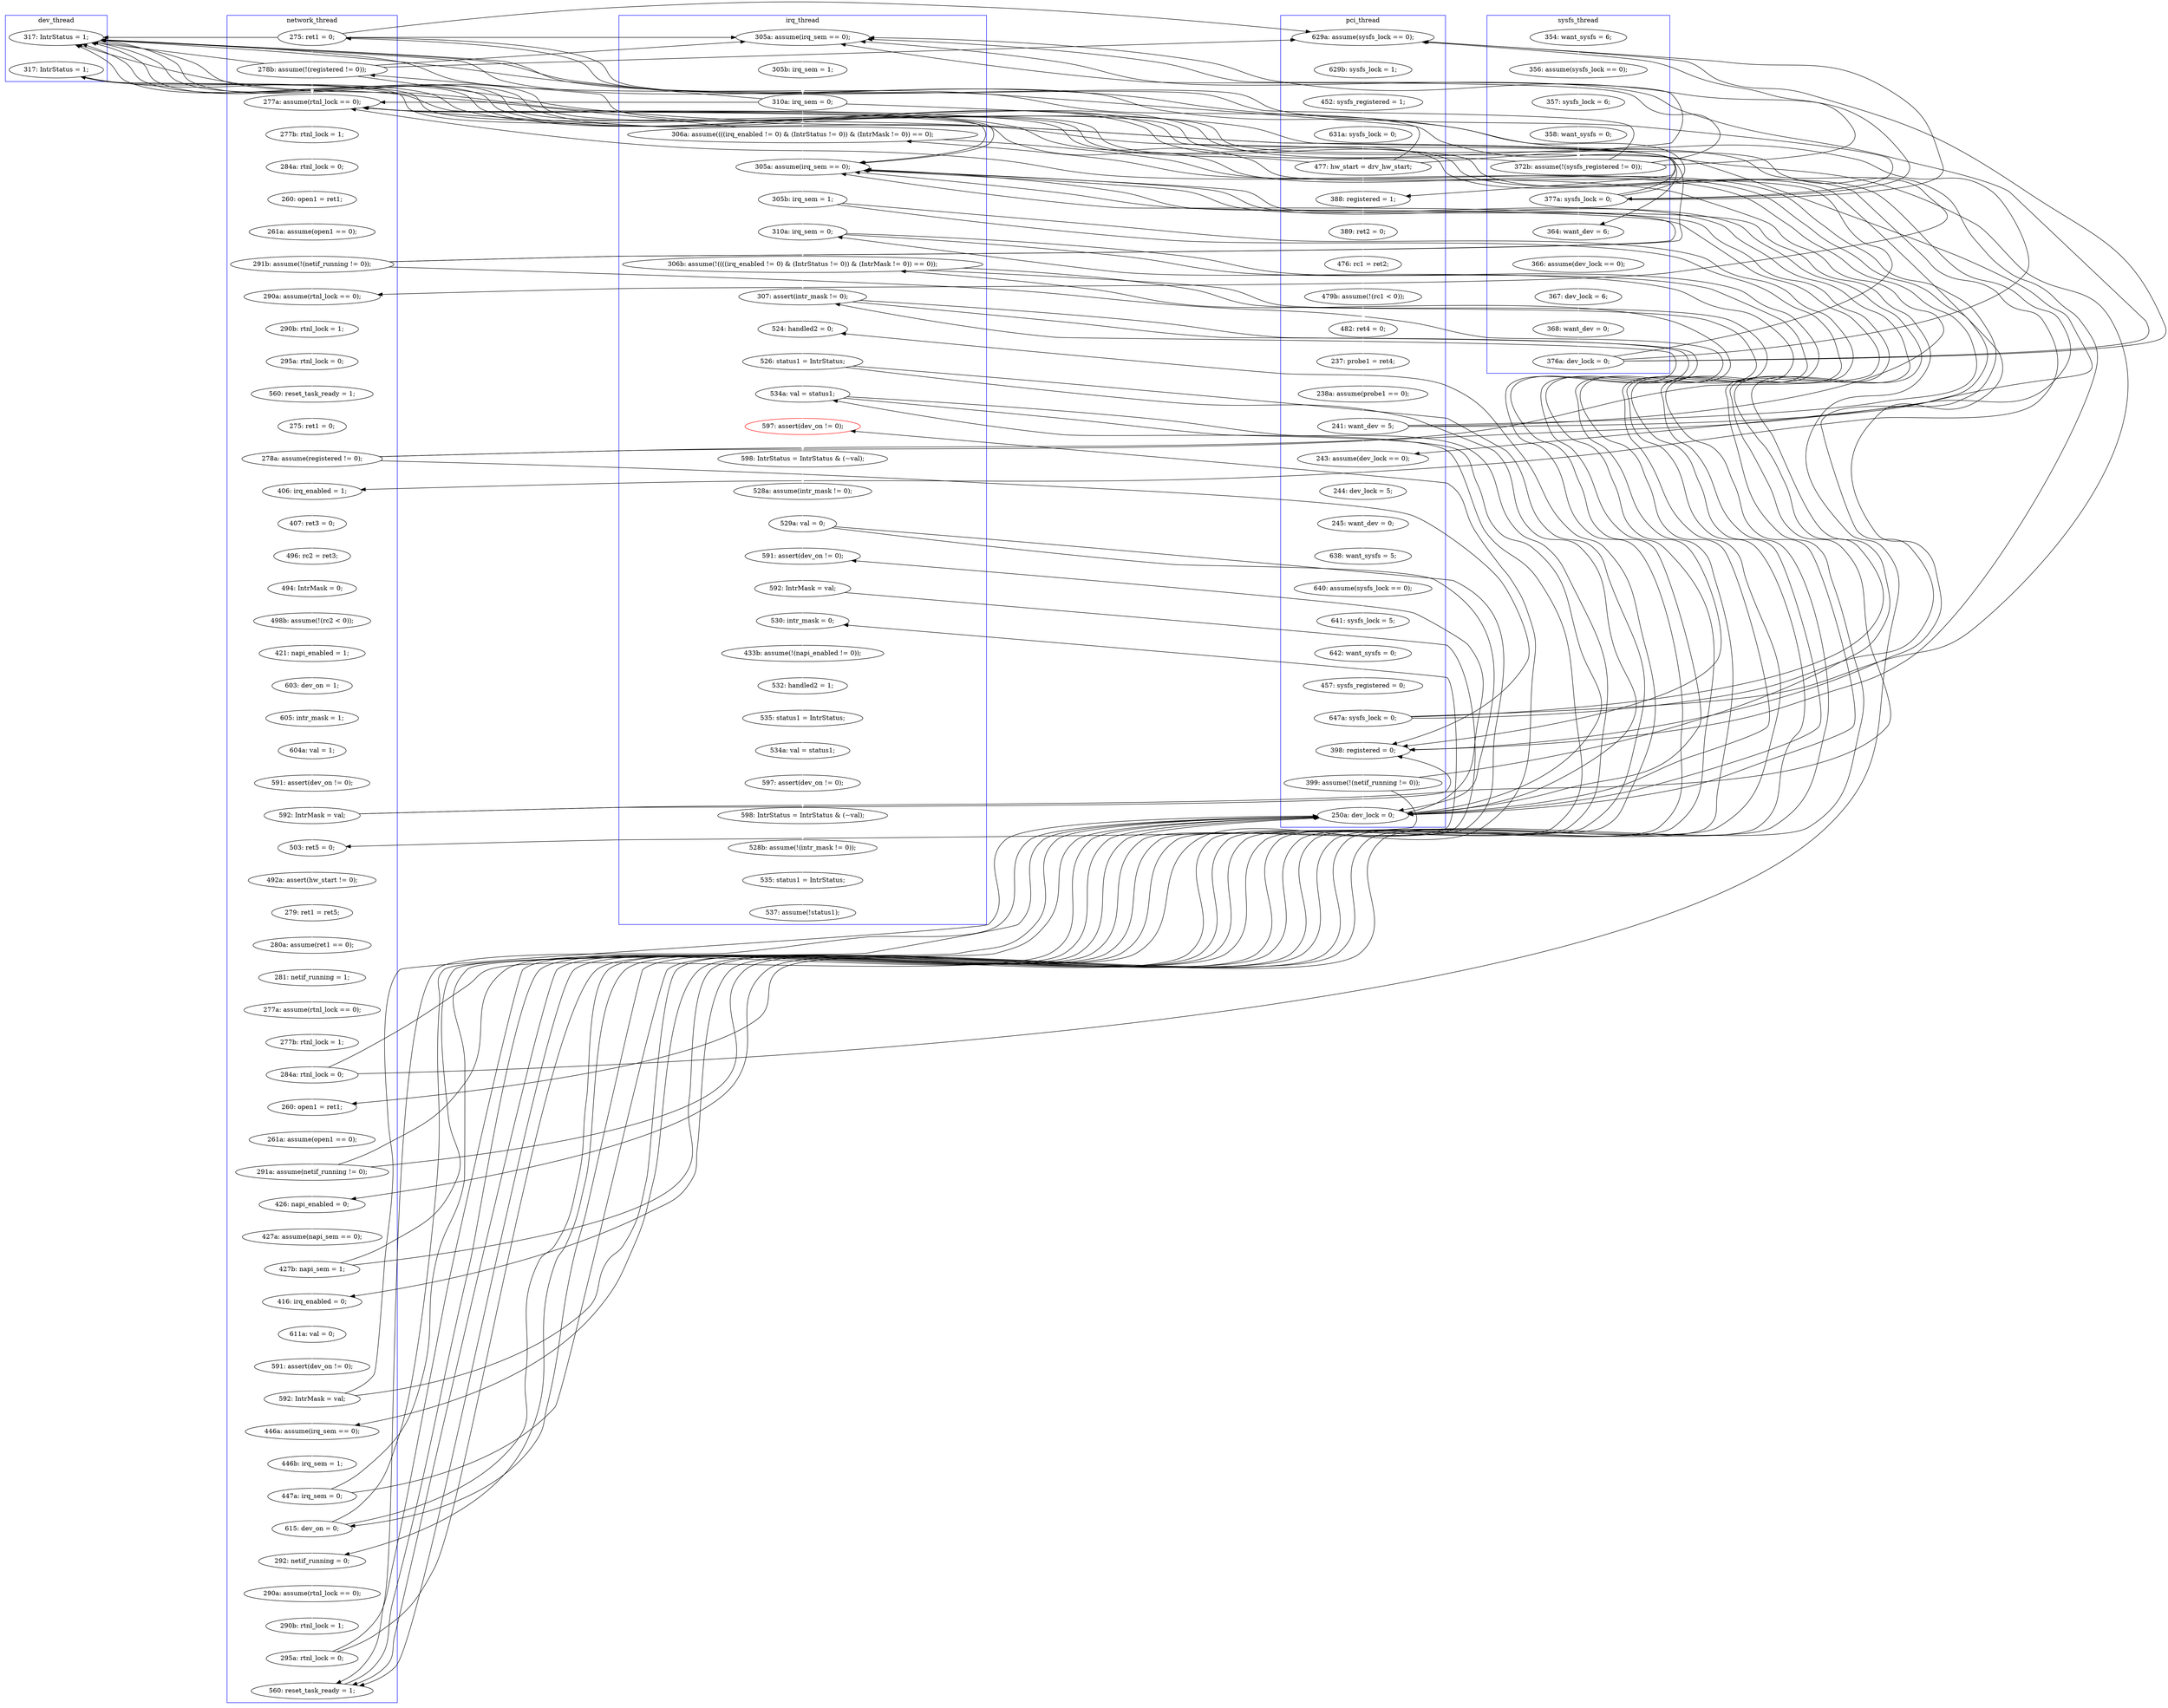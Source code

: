digraph Counterexample {
	222 -> 258 [color = black, style = solid, constraint = false]
	99 -> 100 [color = white, style = solid]
	192 -> 195 [color = white, style = solid]
	39 -> 70 [color = black, style = solid, constraint = false]
	123 -> 130 [color = white, style = solid]
	60 -> 65 [color = white, style = solid]
	146 -> 175 [color = black, style = solid, constraint = false]
	145 -> 155 [color = white, style = solid]
	65 -> 67 [color = white, style = solid]
	228 -> 229 [color = white, style = solid]
	89 -> 113 [color = black, style = solid, constraint = false]
	173 -> 175 [color = black, style = solid, constraint = false]
	35 -> 36 [color = white, style = solid]
	89 -> 92 [color = white, style = solid]
	239 -> 240 [color = black, style = solid, constraint = false]
	209 -> 258 [color = black, style = solid, constraint = false]
	125 -> 130 [color = black, style = solid, constraint = false]
	89 -> 90 [color = black, style = solid, constraint = false]
	125 -> 189 [color = black, style = solid, constraint = false]
	145 -> 175 [color = black, style = solid, constraint = false]
	48 -> 59 [color = black, style = solid, constraint = false]
	89 -> 125 [color = black, style = solid, constraint = false]
	39 -> 59 [color = black, style = solid, constraint = false]
	107 -> 109 [color = white, style = solid]
	176 -> 189 [color = black, style = solid, constraint = false]
	266 -> 268 [color = black, style = solid, constraint = false]
	208 -> 209 [color = white, style = solid]
	176 -> 178 [color = black, style = solid, constraint = false]
	59 -> 60 [color = white, style = solid]
	113 -> 114 [color = white, style = solid]
	79 -> 80 [color = white, style = solid]
	233 -> 239 [color = white, style = solid]
	53 -> 54 [color = white, style = solid]
	274 -> 275 [color = white, style = solid]
	49 -> 51 [color = white, style = solid]
	237 -> 258 [color = black, style = solid, constraint = false]
	45 -> 125 [color = black, style = solid, constraint = false]
	157 -> 159 [color = white, style = solid]
	187 -> 258 [color = black, style = solid, constraint = false]
	109 -> 189 [color = black, style = solid, constraint = false]
	145 -> 189 [color = black, style = solid, constraint = false]
	67 -> 69 [color = white, style = solid]
	94 -> 99 [color = white, style = solid]
	90 -> 189 [color = white, style = solid]
	213 -> 258 [color = black, style = solid, constraint = false]
	100 -> 101 [color = white, style = solid]
	90 -> 125 [color = black, style = solid, constraint = false]
	52 -> 53 [color = white, style = solid]
	109 -> 113 [color = black, style = solid, constraint = false]
	76 -> 78 [color = black, style = solid, constraint = false]
	169 -> 170 [color = white, style = solid]
	229 -> 233 [color = white, style = solid]
	47 -> 125 [color = black, style = solid, constraint = false]
	257 -> 258 [color = black, style = solid, constraint = false]
	186 -> 187 [color = white, style = solid]
	131 -> 132 [color = white, style = solid]
	34 -> 35 [color = white, style = solid]
	48 -> 70 [color = black, style = solid, constraint = false]
	258 -> 260 [color = black, style = solid, constraint = false]
	180 -> 183 [color = white, style = solid]
	45 -> 70 [color = black, style = solid, constraint = false]
	286 -> 287 [color = white, style = solid]
	200 -> 258 [color = black, style = solid, constraint = false]
	184 -> 185 [color = white, style = solid]
	233 -> 258 [color = black, style = solid, constraint = false]
	119 -> 123 [color = white, style = solid]
	207 -> 208 [color = white, style = solid]
	251 -> 255 [color = white, style = solid]
	101 -> 102 [color = white, style = solid]
	51 -> 52 [color = white, style = solid]
	214 -> 219 [color = white, style = solid]
	69 -> 125 [color = black, style = solid, constraint = false]
	170 -> 172 [color = white, style = solid]
	195 -> 200 [color = white, style = solid]
	187 -> 192 [color = white, style = solid]
	202 -> 213 [color = white, style = solid]
	54 -> 125 [color = black, style = solid, constraint = false]
	168 -> 169 [color = white, style = solid]
	202 -> 207 [color = black, style = solid, constraint = false]
	246 -> 247 [color = white, style = solid]
	190 -> 192 [color = black, style = solid, constraint = false]
	240 -> 250 [color = white, style = solid]
	223 -> 235 [color = white, style = solid]
	47 -> 59 [color = black, style = solid, constraint = false]
	240 -> 244 [color = black, style = solid, constraint = false]
	237 -> 239 [color = black, style = solid, constraint = false]
	257 -> 266 [color = black, style = solid, constraint = false]
	90 -> 92 [color = black, style = solid, constraint = false]
	179 -> 180 [color = white, style = solid]
	222 -> 228 [color = white, style = solid]
	102 -> 107 [color = white, style = solid]
	235 -> 237 [color = white, style = solid]
	247 -> 250 [color = black, style = solid, constraint = false]
	54 -> 70 [color = black, style = solid, constraint = false]
	247 -> 266 [color = white, style = solid]
	164 -> 168 [color = white, style = solid]
	109 -> 175 [color = white, style = solid]
	76 -> 125 [color = black, style = solid, constraint = false]
	161 -> 164 [color = white, style = solid]
	213 -> 214 [color = black, style = solid, constraint = false]
	244 -> 245 [color = white, style = solid]
	283 -> 286 [color = white, style = solid]
	247 -> 258 [color = black, style = solid, constraint = false]
	200 -> 202 [color = black, style = solid, constraint = false]
	80 -> 83 [color = white, style = solid]
	76 -> 113 [color = black, style = solid, constraint = false]
	78 -> 79 [color = white, style = solid]
	280 -> 283 [color = white, style = solid]
	137 -> 143 [color = white, style = solid]
	48 -> 113 [color = white, style = solid]
	175 -> 176 [color = white, style = solid]
	69 -> 78 [color = white, style = solid]
	219 -> 221 [color = white, style = solid]
	36 -> 37 [color = white, style = solid]
	209 -> 213 [color = black, style = solid, constraint = false]
	176 -> 258 [color = white, style = solid]
	146 -> 189 [color = black, style = solid, constraint = false]
	132 -> 137 [color = white, style = solid]
	172 -> 173 [color = white, style = solid]
	45 -> 59 [color = black, style = solid, constraint = false]
	47 -> 49 [color = white, style = solid]
	178 -> 179 [color = white, style = solid]
	123 -> 175 [color = black, style = solid, constraint = false]
	85 -> 88 [color = white, style = solid]
	125 -> 146 [color = white, style = solid]
	114 -> 115 [color = white, style = solid]
	45 -> 48 [color = white, style = solid]
	268 -> 272 [color = white, style = solid]
	258 -> 266 [color = black, style = solid, constraint = false]
	143 -> 145 [color = white, style = solid]
	275 -> 277 [color = white, style = solid]
	260 -> 261 [color = white, style = solid]
	76 -> 90 [color = white, style = solid]
	145 -> 146 [color = black, style = solid, constraint = false]
	83 -> 84 [color = white, style = solid]
	70 -> 71 [color = white, style = solid]
	116 -> 119 [color = white, style = solid]
	240 -> 258 [color = black, style = solid, constraint = false]
	250 -> 251 [color = white, style = solid]
	48 -> 49 [color = black, style = solid, constraint = false]
	93 -> 94 [color = white, style = solid]
	173 -> 178 [color = white, style = solid]
	130 -> 131 [color = white, style = solid]
	69 -> 113 [color = black, style = solid, constraint = false]
	125 -> 175 [color = black, style = solid, constraint = false]
	47 -> 70 [color = black, style = solid, constraint = false]
	71 -> 76 [color = white, style = solid]
	257 -> 260 [color = white, style = solid]
	39 -> 125 [color = black, style = solid, constraint = false]
	213 -> 223 [color = white, style = solid]
	156 -> 157 [color = white, style = solid]
	279 -> 280 [color = white, style = solid]
	54 -> 59 [color = black, style = solid, constraint = false]
	190 -> 258 [color = black, style = solid, constraint = false]
	39 -> 47 [color = white, style = solid]
	202 -> 258 [color = black, style = solid, constraint = false]
	209 -> 214 [color = white, style = solid]
	223 -> 258 [color = black, style = solid, constraint = false]
	255 -> 257 [color = white, style = solid]
	123 -> 189 [color = black, style = solid, constraint = false]
	239 -> 244 [color = white, style = solid]
	69 -> 70 [color = black, style = solid, constraint = false]
	237 -> 240 [color = white, style = solid]
	84 -> 85 [color = white, style = solid]
	54 -> 113 [color = black, style = solid, constraint = false]
	261 -> 266 [color = black, style = solid, constraint = false]
	187 -> 189 [color = black, style = solid, constraint = false]
	48 -> 125 [color = black, style = solid, constraint = false]
	90 -> 113 [color = black, style = solid, constraint = false]
	37 -> 39 [color = white, style = solid]
	189 -> 190 [color = white, style = solid]
	223 -> 228 [color = black, style = solid, constraint = false]
	173 -> 189 [color = black, style = solid, constraint = false]
	277 -> 279 [color = white, style = solid]
	123 -> 125 [color = black, style = solid, constraint = false]
	233 -> 235 [color = black, style = solid, constraint = false]
	185 -> 186 [color = white, style = solid]
	88 -> 89 [color = white, style = solid]
	159 -> 161 [color = white, style = solid]
	45 -> 47 [color = black, style = solid, constraint = false]
	200 -> 207 [color = white, style = solid]
	146 -> 155 [color = black, style = solid, constraint = false]
	221 -> 222 [color = white, style = solid]
	245 -> 246 [color = white, style = solid]
	115 -> 116 [color = white, style = solid]
	183 -> 184 [color = white, style = solid]
	47 -> 48 [color = black, style = solid, constraint = false]
	261 -> 268 [color = white, style = solid]
	222 -> 223 [color = black, style = solid, constraint = false]
	239 -> 258 [color = black, style = solid, constraint = false]
	39 -> 45 [color = black, style = solid, constraint = false]
	155 -> 156 [color = white, style = solid]
	272 -> 274 [color = white, style = solid]
	190 -> 202 [color = white, style = solid]
	109 -> 125 [color = black, style = solid, constraint = false]
	92 -> 93 [color = white, style = solid]
	subgraph cluster6 {
		label = sysfs_thread
		color = blue
		47  [label = "377a: sysfs_lock = 0;"]
		49  [label = "364: want_dev = 6;"]
		54  [label = "376a: dev_lock = 0;"]
		34  [label = "354: want_sysfs = 6;"]
		51  [label = "366: assume(dev_lock == 0);"]
		52  [label = "367: dev_lock = 6;"]
		36  [label = "357: sysfs_lock = 6;"]
		35  [label = "356: assume(sysfs_lock == 0);"]
		53  [label = "368: want_dev = 0;"]
		37  [label = "358: want_sysfs = 0;"]
		39  [label = "372b: assume(!(sysfs_registered != 0));"]
	}
	subgraph cluster1 {
		label = pci_thread
		color = blue
		69  [label = "477: hw_start = drv_hw_start;"]
		84  [label = "482: ret4 = 0;"]
		88  [label = "238a: assume(probe1 == 0);"]
		67  [label = "631a: sysfs_lock = 0;"]
		102  [label = "642: want_sysfs = 0;"]
		94  [label = "245: want_dev = 0;"]
		92  [label = "243: assume(dev_lock == 0);"]
		109  [label = "647a: sysfs_lock = 0;"]
		83  [label = "479b: assume(!(rc1 < 0));"]
		80  [label = "476: rc1 = ret2;"]
		101  [label = "641: sysfs_lock = 5;"]
		258  [label = "250a: dev_lock = 0;"]
		107  [label = "457: sysfs_registered = 0;"]
		79  [label = "389: ret2 = 0;"]
		93  [label = "244: dev_lock = 5;"]
		175  [label = "398: registered = 0;"]
		176  [label = "399: assume(!(netif_running != 0));"]
		99  [label = "638: want_sysfs = 5;"]
		65  [label = "452: sysfs_registered = 1;"]
		60  [label = "629b: sysfs_lock = 1;"]
		85  [label = "237: probe1 = ret4;"]
		100  [label = "640: assume(sysfs_lock == 0);"]
		78  [label = "388: registered = 1;"]
		59  [label = "629a: assume(sysfs_lock == 0);"]
		89  [label = "241: want_dev = 5;"]
	}
	subgraph cluster2 {
		label = network_thread
		color = blue
		159  [label = "494: IntrMask = 0;"]
		186  [label = "277b: rtnl_lock = 1;"]
		221  [label = "591: assert(dev_on != 0);"]
		209  [label = "427b: napi_sem = 1;"]
		187  [label = "284a: rtnl_lock = 0;"]
		114  [label = "277b: rtnl_lock = 1;"]
		183  [label = "280a: assume(ret1 == 0);"]
		164  [label = "421: napi_enabled = 1;"]
		244  [label = "292: netif_running = 0;"]
		169  [label = "605: intr_mask = 1;"]
		246  [label = "290b: rtnl_lock = 1;"]
		168  [label = "603: dev_on = 1;"]
		172  [label = "591: assert(dev_on != 0);"]
		184  [label = "281: netif_running = 1;"]
		233  [label = "447a: irq_sem = 0;"]
		173  [label = "592: IntrMask = val;"]
		130  [label = "290a: assume(rtnl_lock == 0);"]
		239  [label = "615: dev_on = 0;"]
		179  [label = "492a: assert(hw_start != 0);"]
		156  [label = "407: ret3 = 0;"]
		48  [label = "278b: assume(!(registered != 0));"]
		180  [label = "279: ret1 = ret5;"]
		170  [label = "604a: val = 1;"]
		192  [label = "260: open1 = ret1;"]
		132  [label = "295a: rtnl_lock = 0;"]
		228  [label = "446a: assume(irq_sem == 0);"]
		266  [label = "560: reset_task_ready = 1;"]
		143  [label = "275: ret1 = 0;"]
		119  [label = "261a: assume(open1 == 0);"]
		229  [label = "446b: irq_sem = 1;"]
		131  [label = "290b: rtnl_lock = 1;"]
		247  [label = "295a: rtnl_lock = 0;"]
		208  [label = "427a: assume(napi_sem == 0);"]
		178  [label = "503: ret5 = 0;"]
		157  [label = "496: rc2 = ret3;"]
		116  [label = "260: open1 = ret1;"]
		200  [label = "291a: assume(netif_running != 0);"]
		161  [label = "498b: assume(!(rc2 < 0));"]
		245  [label = "290a: assume(rtnl_lock == 0);"]
		137  [label = "560: reset_task_ready = 1;"]
		115  [label = "284a: rtnl_lock = 0;"]
		222  [label = "592: IntrMask = val;"]
		145  [label = "278a: assume(registered != 0);"]
		214  [label = "416: irq_enabled = 0;"]
		113  [label = "277a: assume(rtnl_lock == 0);"]
		207  [label = "426: napi_enabled = 0;"]
		185  [label = "277a: assume(rtnl_lock == 0);"]
		123  [label = "291b: assume(!(netif_running != 0));"]
		195  [label = "261a: assume(open1 == 0);"]
		155  [label = "406: irq_enabled = 1;"]
		45  [label = "275: ret1 = 0;"]
		219  [label = "611a: val = 0;"]
	}
	subgraph cluster7 {
		label = dev_thread
		color = blue
		125  [label = "317: IntrStatus = 1;"]
		146  [label = "317: IntrStatus = 1;"]
	}
	subgraph cluster3 {
		label = irq_thread
		color = blue
		76  [label = "310a: irq_sem = 0;"]
		235  [label = "524: handled2 = 0;"]
		283  [label = "528b: assume(!(intr_mask != 0));"]
		277  [label = "534a: val = status1;"]
		213  [label = "306b: assume(!((((irq_enabled != 0) & (IntrStatus != 0)) & (IntrMask != 0)) == 0));"]
		287  [label = "537: assume(!status1);"]
		71  [label = "305b: irq_sem = 1;"]
		190  [label = "305b: irq_sem = 1;"]
		202  [label = "310a: irq_sem = 0;"]
		279  [label = "597: assert(dev_on != 0);"]
		90  [label = "306a: assume((((irq_enabled != 0) & (IntrStatus != 0)) & (IntrMask != 0)) == 0);"]
		240  [label = "534a: val = status1;"]
		251  [label = "598: IntrStatus = IntrStatus & (~val);"]
		250  [label = "597: assert(dev_on != 0);", color = red]
		268  [label = "530: intr_mask = 0;"]
		260  [label = "591: assert(dev_on != 0);"]
		70  [label = "305a: assume(irq_sem == 0);"]
		274  [label = "532: handled2 = 1;"]
		286  [label = "535: status1 = IntrStatus;"]
		272  [label = "433b: assume(!(napi_enabled != 0));"]
		255  [label = "528a: assume(intr_mask != 0);"]
		275  [label = "535: status1 = IntrStatus;"]
		223  [label = "307: assert(intr_mask != 0);"]
		189  [label = "305a: assume(irq_sem == 0);"]
		261  [label = "592: IntrMask = val;"]
		257  [label = "529a: val = 0;"]
		237  [label = "526: status1 = IntrStatus;"]
		280  [label = "598: IntrStatus = IntrStatus & (~val);"]
	}
}